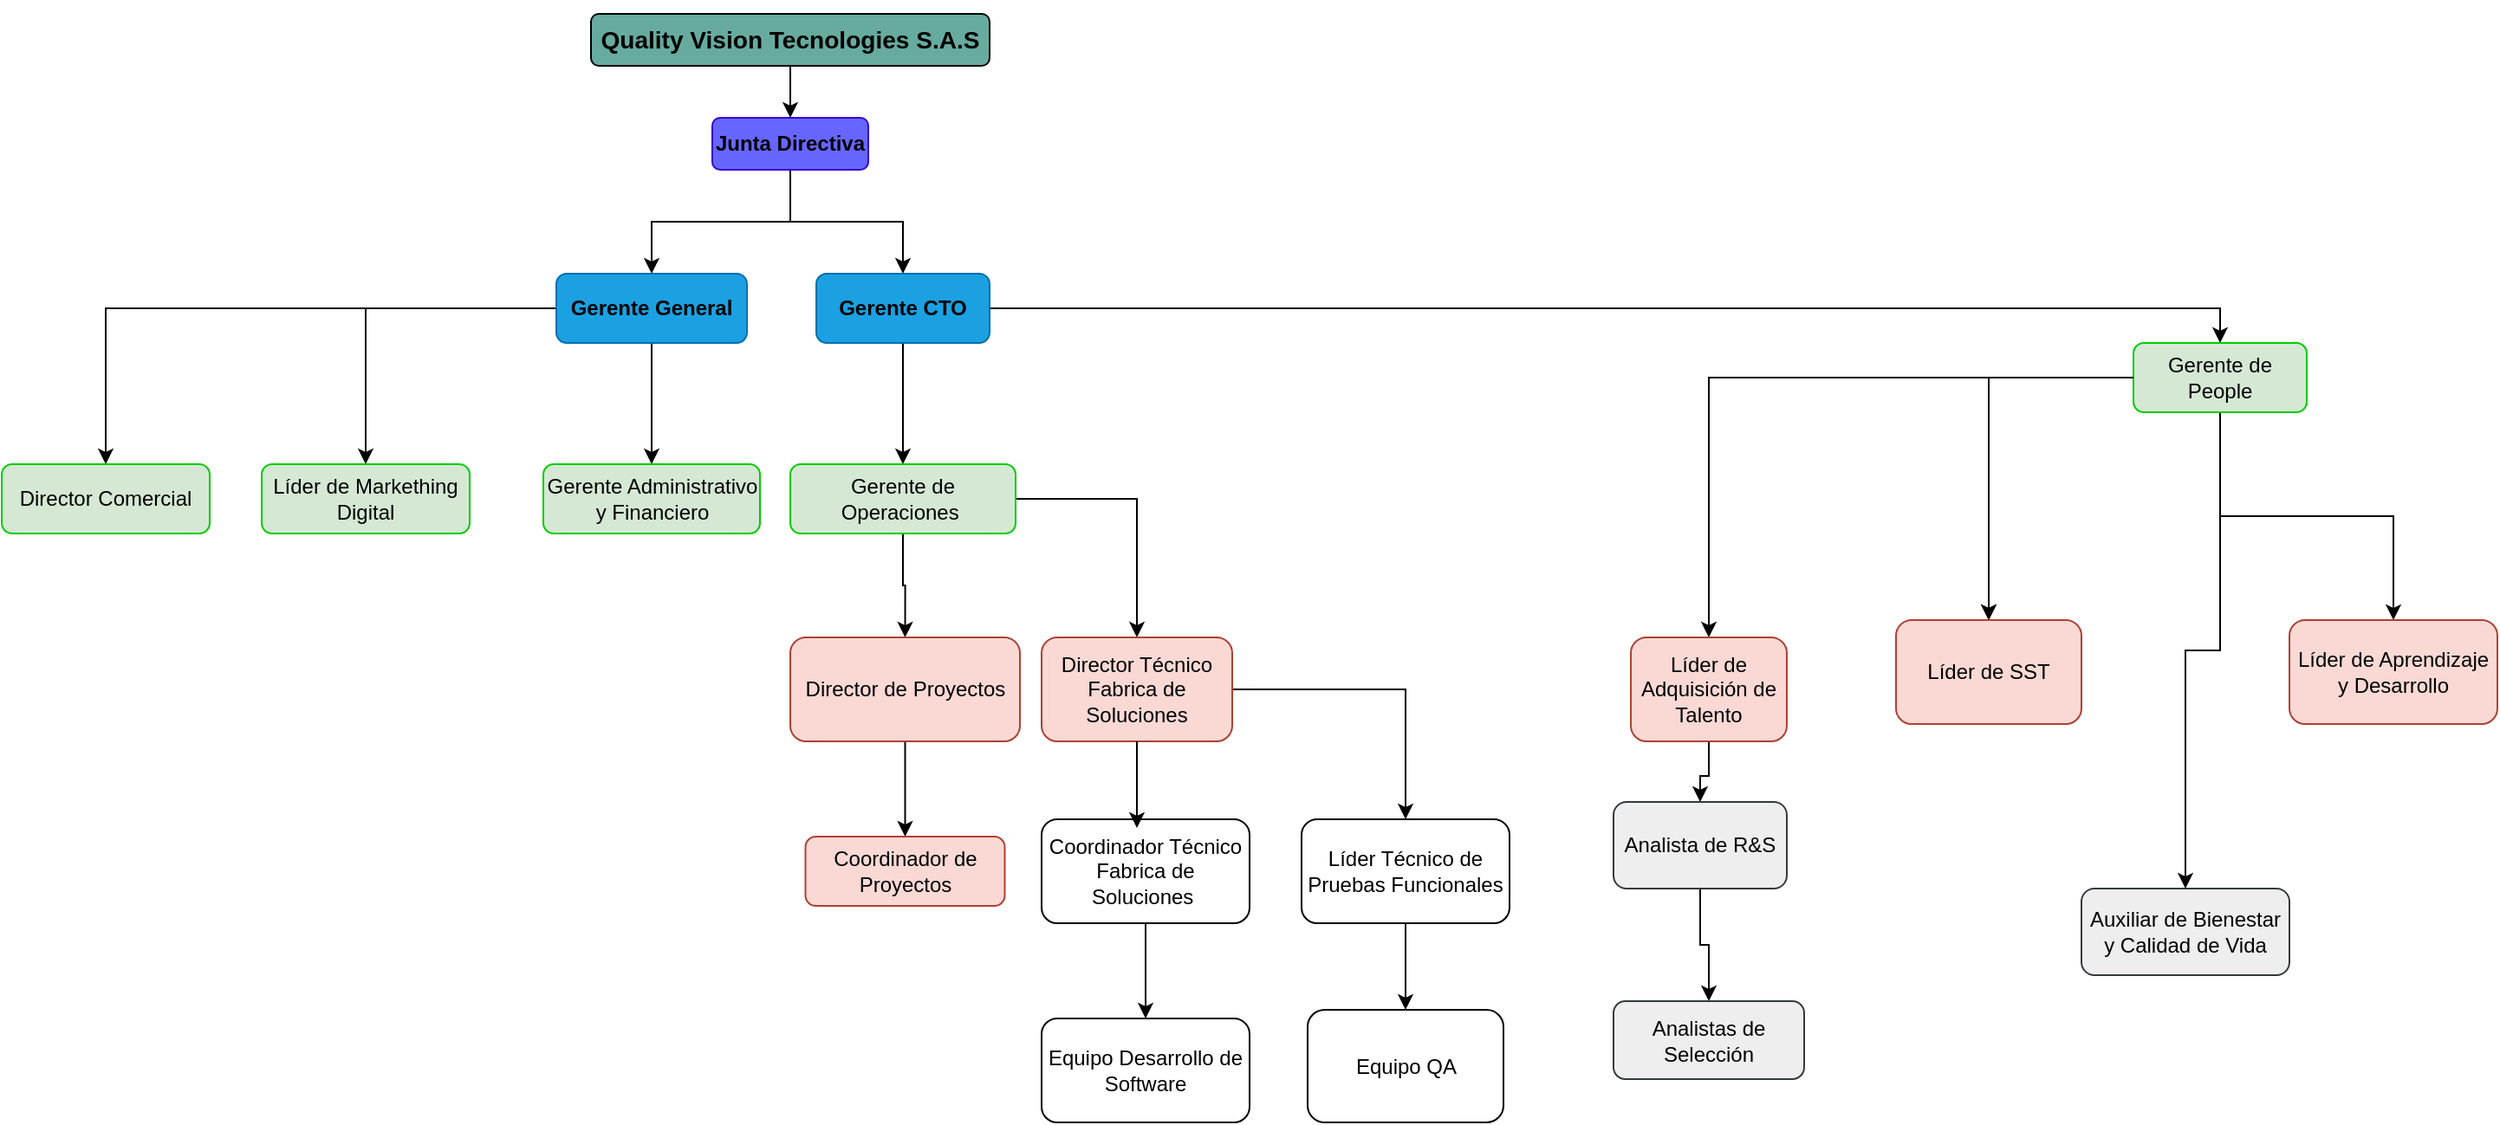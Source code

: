 <mxfile version="28.1.0">
  <diagram name="Página-1" id="11aGm9SkkB86KHjLV3OP">
    <mxGraphModel dx="2564" dy="878" grid="1" gridSize="10" guides="1" tooltips="1" connect="1" arrows="1" fold="1" page="1" pageScale="1" pageWidth="827" pageHeight="1169" math="0" shadow="0">
      <root>
        <mxCell id="0" />
        <mxCell id="1" parent="0" />
        <mxCell id="yNXOAHpUrxnPB8L_Ha3r-6" value="" style="edgeStyle=orthogonalEdgeStyle;rounded=0;orthogonalLoop=1;jettySize=auto;html=1;" parent="1" source="yNXOAHpUrxnPB8L_Ha3r-1" target="yNXOAHpUrxnPB8L_Ha3r-4" edge="1">
          <mxGeometry relative="1" as="geometry" />
        </mxCell>
        <mxCell id="yNXOAHpUrxnPB8L_Ha3r-1" value="&lt;h3 style=&quot;color: rgb(0, 0, 0);&quot;&gt;&lt;font style=&quot;vertical-align: inherit;&quot; dir=&quot;auto&quot;&gt;&lt;font style=&quot;vertical-align: inherit;&quot; dir=&quot;auto&quot;&gt;Quality Vision Tecnologies S.A.S&lt;/font&gt;&lt;/font&gt;&lt;/h3&gt;" style="rounded=1;whiteSpace=wrap;html=1;fillColor=#67AB9F;" parent="1" vertex="1">
          <mxGeometry x="310" y="40" width="230" height="30" as="geometry" />
        </mxCell>
        <mxCell id="yNXOAHpUrxnPB8L_Ha3r-9" style="edgeStyle=orthogonalEdgeStyle;rounded=0;orthogonalLoop=1;jettySize=auto;html=1;" parent="1" source="yNXOAHpUrxnPB8L_Ha3r-4" target="yNXOAHpUrxnPB8L_Ha3r-7" edge="1">
          <mxGeometry relative="1" as="geometry" />
        </mxCell>
        <mxCell id="yNXOAHpUrxnPB8L_Ha3r-10" style="edgeStyle=orthogonalEdgeStyle;rounded=0;orthogonalLoop=1;jettySize=auto;html=1;entryX=0.5;entryY=0;entryDx=0;entryDy=0;" parent="1" source="yNXOAHpUrxnPB8L_Ha3r-4" target="yNXOAHpUrxnPB8L_Ha3r-8" edge="1">
          <mxGeometry relative="1" as="geometry" />
        </mxCell>
        <mxCell id="yNXOAHpUrxnPB8L_Ha3r-4" value="&lt;font style=&quot;color: rgb(0, 0, 0);&quot;&gt;&lt;b&gt;Junta Directiva&lt;/b&gt;&lt;/font&gt;" style="rounded=1;whiteSpace=wrap;html=1;fillColor=#6666FF;fontColor=#ffffff;strokeColor=#3700CC;" parent="1" vertex="1">
          <mxGeometry x="380" y="100" width="90" height="30" as="geometry" />
        </mxCell>
        <mxCell id="6m8UZrbuLrnwmyDjbOqj-2" style="edgeStyle=orthogonalEdgeStyle;rounded=0;orthogonalLoop=1;jettySize=auto;html=1;entryX=0.5;entryY=0;entryDx=0;entryDy=0;" edge="1" parent="1" source="yNXOAHpUrxnPB8L_Ha3r-7" target="6m8UZrbuLrnwmyDjbOqj-1">
          <mxGeometry relative="1" as="geometry" />
        </mxCell>
        <mxCell id="6m8UZrbuLrnwmyDjbOqj-5" style="edgeStyle=orthogonalEdgeStyle;rounded=0;orthogonalLoop=1;jettySize=auto;html=1;entryX=0.5;entryY=0;entryDx=0;entryDy=0;" edge="1" parent="1" source="yNXOAHpUrxnPB8L_Ha3r-7" target="6m8UZrbuLrnwmyDjbOqj-3">
          <mxGeometry relative="1" as="geometry" />
        </mxCell>
        <mxCell id="6m8UZrbuLrnwmyDjbOqj-7" style="edgeStyle=orthogonalEdgeStyle;rounded=0;orthogonalLoop=1;jettySize=auto;html=1;entryX=0.5;entryY=0;entryDx=0;entryDy=0;" edge="1" parent="1" source="yNXOAHpUrxnPB8L_Ha3r-7" target="6m8UZrbuLrnwmyDjbOqj-6">
          <mxGeometry relative="1" as="geometry" />
        </mxCell>
        <mxCell id="yNXOAHpUrxnPB8L_Ha3r-7" value="&lt;font style=&quot;vertical-align: inherit;&quot; dir=&quot;auto&quot;&gt;&lt;font style=&quot;vertical-align: inherit; color: rgb(0, 0, 0);&quot; dir=&quot;auto&quot;&gt;&lt;b&gt;Gerente General&lt;/b&gt;&lt;/font&gt;&lt;/font&gt;" style="rounded=1;whiteSpace=wrap;html=1;fillColor=#1ba1e2;strokeColor=#006EAF;fontColor=#ffffff;" parent="1" vertex="1">
          <mxGeometry x="290" y="190" width="110" height="40" as="geometry" />
        </mxCell>
        <mxCell id="6m8UZrbuLrnwmyDjbOqj-10" style="edgeStyle=orthogonalEdgeStyle;rounded=0;orthogonalLoop=1;jettySize=auto;html=1;entryX=0.5;entryY=0;entryDx=0;entryDy=0;" edge="1" parent="1" source="yNXOAHpUrxnPB8L_Ha3r-8" target="6m8UZrbuLrnwmyDjbOqj-8">
          <mxGeometry relative="1" as="geometry" />
        </mxCell>
        <mxCell id="6m8UZrbuLrnwmyDjbOqj-12" style="edgeStyle=orthogonalEdgeStyle;rounded=0;orthogonalLoop=1;jettySize=auto;html=1;entryX=0.5;entryY=0;entryDx=0;entryDy=0;" edge="1" parent="1" source="yNXOAHpUrxnPB8L_Ha3r-8" target="6m8UZrbuLrnwmyDjbOqj-11">
          <mxGeometry relative="1" as="geometry" />
        </mxCell>
        <mxCell id="yNXOAHpUrxnPB8L_Ha3r-8" value="&lt;font style=&quot;color: rgb(0, 0, 0);&quot;&gt;&lt;b&gt;Gerente CTO&lt;/b&gt;&lt;/font&gt;" style="rounded=1;whiteSpace=wrap;html=1;fillColor=#1ba1e2;strokeColor=#006EAF;fontColor=#ffffff;" parent="1" vertex="1">
          <mxGeometry x="440" y="190" width="100" height="40" as="geometry" />
        </mxCell>
        <mxCell id="6m8UZrbuLrnwmyDjbOqj-1" value="Director Comercial" style="rounded=1;whiteSpace=wrap;html=1;fillColor=#d5e8d4;strokeColor=#00CC00;" vertex="1" parent="1">
          <mxGeometry x="-30" y="300" width="120" height="40" as="geometry" />
        </mxCell>
        <mxCell id="6m8UZrbuLrnwmyDjbOqj-3" value="Líder de Markething Digital" style="rounded=1;whiteSpace=wrap;html=1;fillColor=#d5e8d4;strokeColor=#00CC00;" vertex="1" parent="1">
          <mxGeometry x="120" y="300" width="120" height="40" as="geometry" />
        </mxCell>
        <mxCell id="6m8UZrbuLrnwmyDjbOqj-6" value="Gerente Administrativo y Financiero" style="rounded=1;whiteSpace=wrap;html=1;fillColor=#d5e8d4;strokeColor=#00CC00;" vertex="1" parent="1">
          <mxGeometry x="282.5" y="300" width="125" height="40" as="geometry" />
        </mxCell>
        <mxCell id="6m8UZrbuLrnwmyDjbOqj-15" style="edgeStyle=orthogonalEdgeStyle;rounded=0;orthogonalLoop=1;jettySize=auto;html=1;entryX=0.5;entryY=0;entryDx=0;entryDy=0;" edge="1" parent="1" source="6m8UZrbuLrnwmyDjbOqj-8" target="6m8UZrbuLrnwmyDjbOqj-13">
          <mxGeometry relative="1" as="geometry" />
        </mxCell>
        <mxCell id="6m8UZrbuLrnwmyDjbOqj-18" style="edgeStyle=orthogonalEdgeStyle;rounded=0;orthogonalLoop=1;jettySize=auto;html=1;entryX=0.5;entryY=0;entryDx=0;entryDy=0;" edge="1" parent="1" source="6m8UZrbuLrnwmyDjbOqj-8" target="6m8UZrbuLrnwmyDjbOqj-17">
          <mxGeometry relative="1" as="geometry" />
        </mxCell>
        <mxCell id="6m8UZrbuLrnwmyDjbOqj-8" value="Gerente de Operaciones&amp;nbsp;" style="rounded=1;whiteSpace=wrap;html=1;fillColor=#d5e8d4;strokeColor=#00CC00;" vertex="1" parent="1">
          <mxGeometry x="425" y="300" width="130" height="40" as="geometry" />
        </mxCell>
        <mxCell id="6m8UZrbuLrnwmyDjbOqj-22" style="edgeStyle=orthogonalEdgeStyle;rounded=0;orthogonalLoop=1;jettySize=auto;html=1;entryX=0.5;entryY=0;entryDx=0;entryDy=0;" edge="1" parent="1" source="6m8UZrbuLrnwmyDjbOqj-11" target="6m8UZrbuLrnwmyDjbOqj-19">
          <mxGeometry relative="1" as="geometry" />
        </mxCell>
        <mxCell id="6m8UZrbuLrnwmyDjbOqj-23" style="edgeStyle=orthogonalEdgeStyle;rounded=0;orthogonalLoop=1;jettySize=auto;html=1;entryX=0.5;entryY=0;entryDx=0;entryDy=0;" edge="1" parent="1" source="6m8UZrbuLrnwmyDjbOqj-11" target="6m8UZrbuLrnwmyDjbOqj-20">
          <mxGeometry relative="1" as="geometry" />
        </mxCell>
        <mxCell id="6m8UZrbuLrnwmyDjbOqj-24" style="edgeStyle=orthogonalEdgeStyle;rounded=0;orthogonalLoop=1;jettySize=auto;html=1;entryX=0.5;entryY=0;entryDx=0;entryDy=0;" edge="1" parent="1" source="6m8UZrbuLrnwmyDjbOqj-11" target="6m8UZrbuLrnwmyDjbOqj-21">
          <mxGeometry relative="1" as="geometry" />
        </mxCell>
        <mxCell id="6m8UZrbuLrnwmyDjbOqj-35" style="edgeStyle=orthogonalEdgeStyle;rounded=0;orthogonalLoop=1;jettySize=auto;html=1;entryX=0.5;entryY=0;entryDx=0;entryDy=0;" edge="1" parent="1" source="6m8UZrbuLrnwmyDjbOqj-11" target="6m8UZrbuLrnwmyDjbOqj-29">
          <mxGeometry relative="1" as="geometry" />
        </mxCell>
        <mxCell id="6m8UZrbuLrnwmyDjbOqj-11" value="Gerente de People" style="rounded=1;whiteSpace=wrap;html=1;fillColor=#d5e8d4;strokeColor=#00CC00;" vertex="1" parent="1">
          <mxGeometry x="1200" y="230" width="100" height="40" as="geometry" />
        </mxCell>
        <mxCell id="6m8UZrbuLrnwmyDjbOqj-16" style="edgeStyle=orthogonalEdgeStyle;rounded=0;orthogonalLoop=1;jettySize=auto;html=1;entryX=0.5;entryY=0;entryDx=0;entryDy=0;" edge="1" parent="1" source="6m8UZrbuLrnwmyDjbOqj-13" target="6m8UZrbuLrnwmyDjbOqj-14">
          <mxGeometry relative="1" as="geometry" />
        </mxCell>
        <mxCell id="6m8UZrbuLrnwmyDjbOqj-13" value="Director de Proyectos" style="rounded=1;whiteSpace=wrap;html=1;fillColor=#fad9d5;strokeColor=#ae4132;" vertex="1" parent="1">
          <mxGeometry x="425" y="400" width="132.5" height="60" as="geometry" />
        </mxCell>
        <mxCell id="6m8UZrbuLrnwmyDjbOqj-14" value="Coordinador de Proyectos" style="rounded=1;whiteSpace=wrap;html=1;fillColor=#fad9d5;strokeColor=#ae4132;" vertex="1" parent="1">
          <mxGeometry x="433.75" y="515" width="115" height="40" as="geometry" />
        </mxCell>
        <mxCell id="6m8UZrbuLrnwmyDjbOqj-42" style="edgeStyle=orthogonalEdgeStyle;rounded=0;orthogonalLoop=1;jettySize=auto;html=1;entryX=0.5;entryY=0;entryDx=0;entryDy=0;" edge="1" parent="1" source="6m8UZrbuLrnwmyDjbOqj-17" target="6m8UZrbuLrnwmyDjbOqj-40">
          <mxGeometry relative="1" as="geometry" />
        </mxCell>
        <mxCell id="6m8UZrbuLrnwmyDjbOqj-17" value="Director Técnico Fabrica de Soluciones" style="rounded=1;whiteSpace=wrap;html=1;fillColor=#fad9d5;strokeColor=#ae4132;" vertex="1" parent="1">
          <mxGeometry x="570" y="400" width="110" height="60" as="geometry" />
        </mxCell>
        <mxCell id="6m8UZrbuLrnwmyDjbOqj-26" style="edgeStyle=orthogonalEdgeStyle;rounded=0;orthogonalLoop=1;jettySize=auto;html=1;entryX=0.5;entryY=0;entryDx=0;entryDy=0;" edge="1" parent="1" source="6m8UZrbuLrnwmyDjbOqj-19" target="6m8UZrbuLrnwmyDjbOqj-25">
          <mxGeometry relative="1" as="geometry" />
        </mxCell>
        <mxCell id="6m8UZrbuLrnwmyDjbOqj-19" value="Líder de Adquisición de Talento" style="rounded=1;whiteSpace=wrap;html=1;fillColor=#fad9d5;strokeColor=#ae4132;" vertex="1" parent="1">
          <mxGeometry x="910" y="400" width="90" height="60" as="geometry" />
        </mxCell>
        <mxCell id="6m8UZrbuLrnwmyDjbOqj-21" value="Líder de Aprendizaje y Desarrollo" style="rounded=1;whiteSpace=wrap;html=1;fillColor=#fad9d5;strokeColor=#ae4132;" vertex="1" parent="1">
          <mxGeometry x="1290" y="390" width="120" height="60" as="geometry" />
        </mxCell>
        <mxCell id="6m8UZrbuLrnwmyDjbOqj-28" style="edgeStyle=orthogonalEdgeStyle;rounded=0;orthogonalLoop=1;jettySize=auto;html=1;entryX=0.5;entryY=0;entryDx=0;entryDy=0;" edge="1" parent="1" source="6m8UZrbuLrnwmyDjbOqj-25" target="6m8UZrbuLrnwmyDjbOqj-27">
          <mxGeometry relative="1" as="geometry" />
        </mxCell>
        <mxCell id="6m8UZrbuLrnwmyDjbOqj-25" value="Analista de R&amp;amp;S" style="rounded=1;whiteSpace=wrap;html=1;fillColor=#eeeeee;strokeColor=#36393d;" vertex="1" parent="1">
          <mxGeometry x="900" y="495" width="100" height="50" as="geometry" />
        </mxCell>
        <mxCell id="6m8UZrbuLrnwmyDjbOqj-27" value="Analistas de Selección" style="rounded=1;whiteSpace=wrap;html=1;fillColor=#eeeeee;strokeColor=#36393d;" vertex="1" parent="1">
          <mxGeometry x="900" y="610" width="110" height="45" as="geometry" />
        </mxCell>
        <mxCell id="6m8UZrbuLrnwmyDjbOqj-29" value="Auxiliar de Bienestar y Calidad de Vida" style="rounded=1;whiteSpace=wrap;html=1;fillColor=#eeeeee;strokeColor=#36393d;" vertex="1" parent="1">
          <mxGeometry x="1170" y="545" width="120" height="50" as="geometry" />
        </mxCell>
        <mxCell id="6m8UZrbuLrnwmyDjbOqj-44" style="edgeStyle=orthogonalEdgeStyle;rounded=0;orthogonalLoop=1;jettySize=auto;html=1;entryX=0.5;entryY=0;entryDx=0;entryDy=0;" edge="1" parent="1" source="6m8UZrbuLrnwmyDjbOqj-33" target="6m8UZrbuLrnwmyDjbOqj-37">
          <mxGeometry relative="1" as="geometry" />
        </mxCell>
        <mxCell id="6m8UZrbuLrnwmyDjbOqj-33" value="Coordinador Técnico Fabrica de Soluciones&lt;span style=&quot;background-color: transparent; color: light-dark(rgb(0, 0, 0), rgb(255, 255, 255));&quot;&gt;&amp;nbsp;&lt;/span&gt;" style="rounded=1;whiteSpace=wrap;html=1;" vertex="1" parent="1">
          <mxGeometry x="570" y="505" width="120" height="60" as="geometry" />
        </mxCell>
        <mxCell id="6m8UZrbuLrnwmyDjbOqj-34" value="" style="edgeStyle=orthogonalEdgeStyle;rounded=0;orthogonalLoop=1;jettySize=auto;html=1;" edge="1" parent="1" source="6m8UZrbuLrnwmyDjbOqj-11" target="6m8UZrbuLrnwmyDjbOqj-20">
          <mxGeometry relative="1" as="geometry">
            <mxPoint x="940" y="500" as="targetPoint" />
            <mxPoint x="930" y="330" as="sourcePoint" />
          </mxGeometry>
        </mxCell>
        <mxCell id="6m8UZrbuLrnwmyDjbOqj-20" value="Líder de SST" style="rounded=1;whiteSpace=wrap;html=1;fillColor=#fad9d5;strokeColor=#ae4132;" vertex="1" parent="1">
          <mxGeometry x="1063" y="390" width="107" height="60" as="geometry" />
        </mxCell>
        <mxCell id="6m8UZrbuLrnwmyDjbOqj-36" style="edgeStyle=orthogonalEdgeStyle;rounded=0;orthogonalLoop=1;jettySize=auto;html=1;" edge="1" parent="1" source="6m8UZrbuLrnwmyDjbOqj-17">
          <mxGeometry relative="1" as="geometry">
            <mxPoint x="625" y="510" as="targetPoint" />
          </mxGeometry>
        </mxCell>
        <mxCell id="6m8UZrbuLrnwmyDjbOqj-37" value="Equipo Desarrollo de Software" style="rounded=1;whiteSpace=wrap;html=1;" vertex="1" parent="1">
          <mxGeometry x="570" y="620" width="120" height="60" as="geometry" />
        </mxCell>
        <mxCell id="6m8UZrbuLrnwmyDjbOqj-43" style="edgeStyle=orthogonalEdgeStyle;rounded=0;orthogonalLoop=1;jettySize=auto;html=1;" edge="1" parent="1" source="6m8UZrbuLrnwmyDjbOqj-40" target="6m8UZrbuLrnwmyDjbOqj-41">
          <mxGeometry relative="1" as="geometry" />
        </mxCell>
        <mxCell id="6m8UZrbuLrnwmyDjbOqj-40" value="Líder Técnico de Pruebas Funcionales" style="rounded=1;whiteSpace=wrap;html=1;" vertex="1" parent="1">
          <mxGeometry x="720" y="505" width="120" height="60" as="geometry" />
        </mxCell>
        <mxCell id="6m8UZrbuLrnwmyDjbOqj-41" value="Equipo QA" style="rounded=1;whiteSpace=wrap;html=1;" vertex="1" parent="1">
          <mxGeometry x="723.5" y="615" width="113" height="65" as="geometry" />
        </mxCell>
      </root>
    </mxGraphModel>
  </diagram>
</mxfile>
